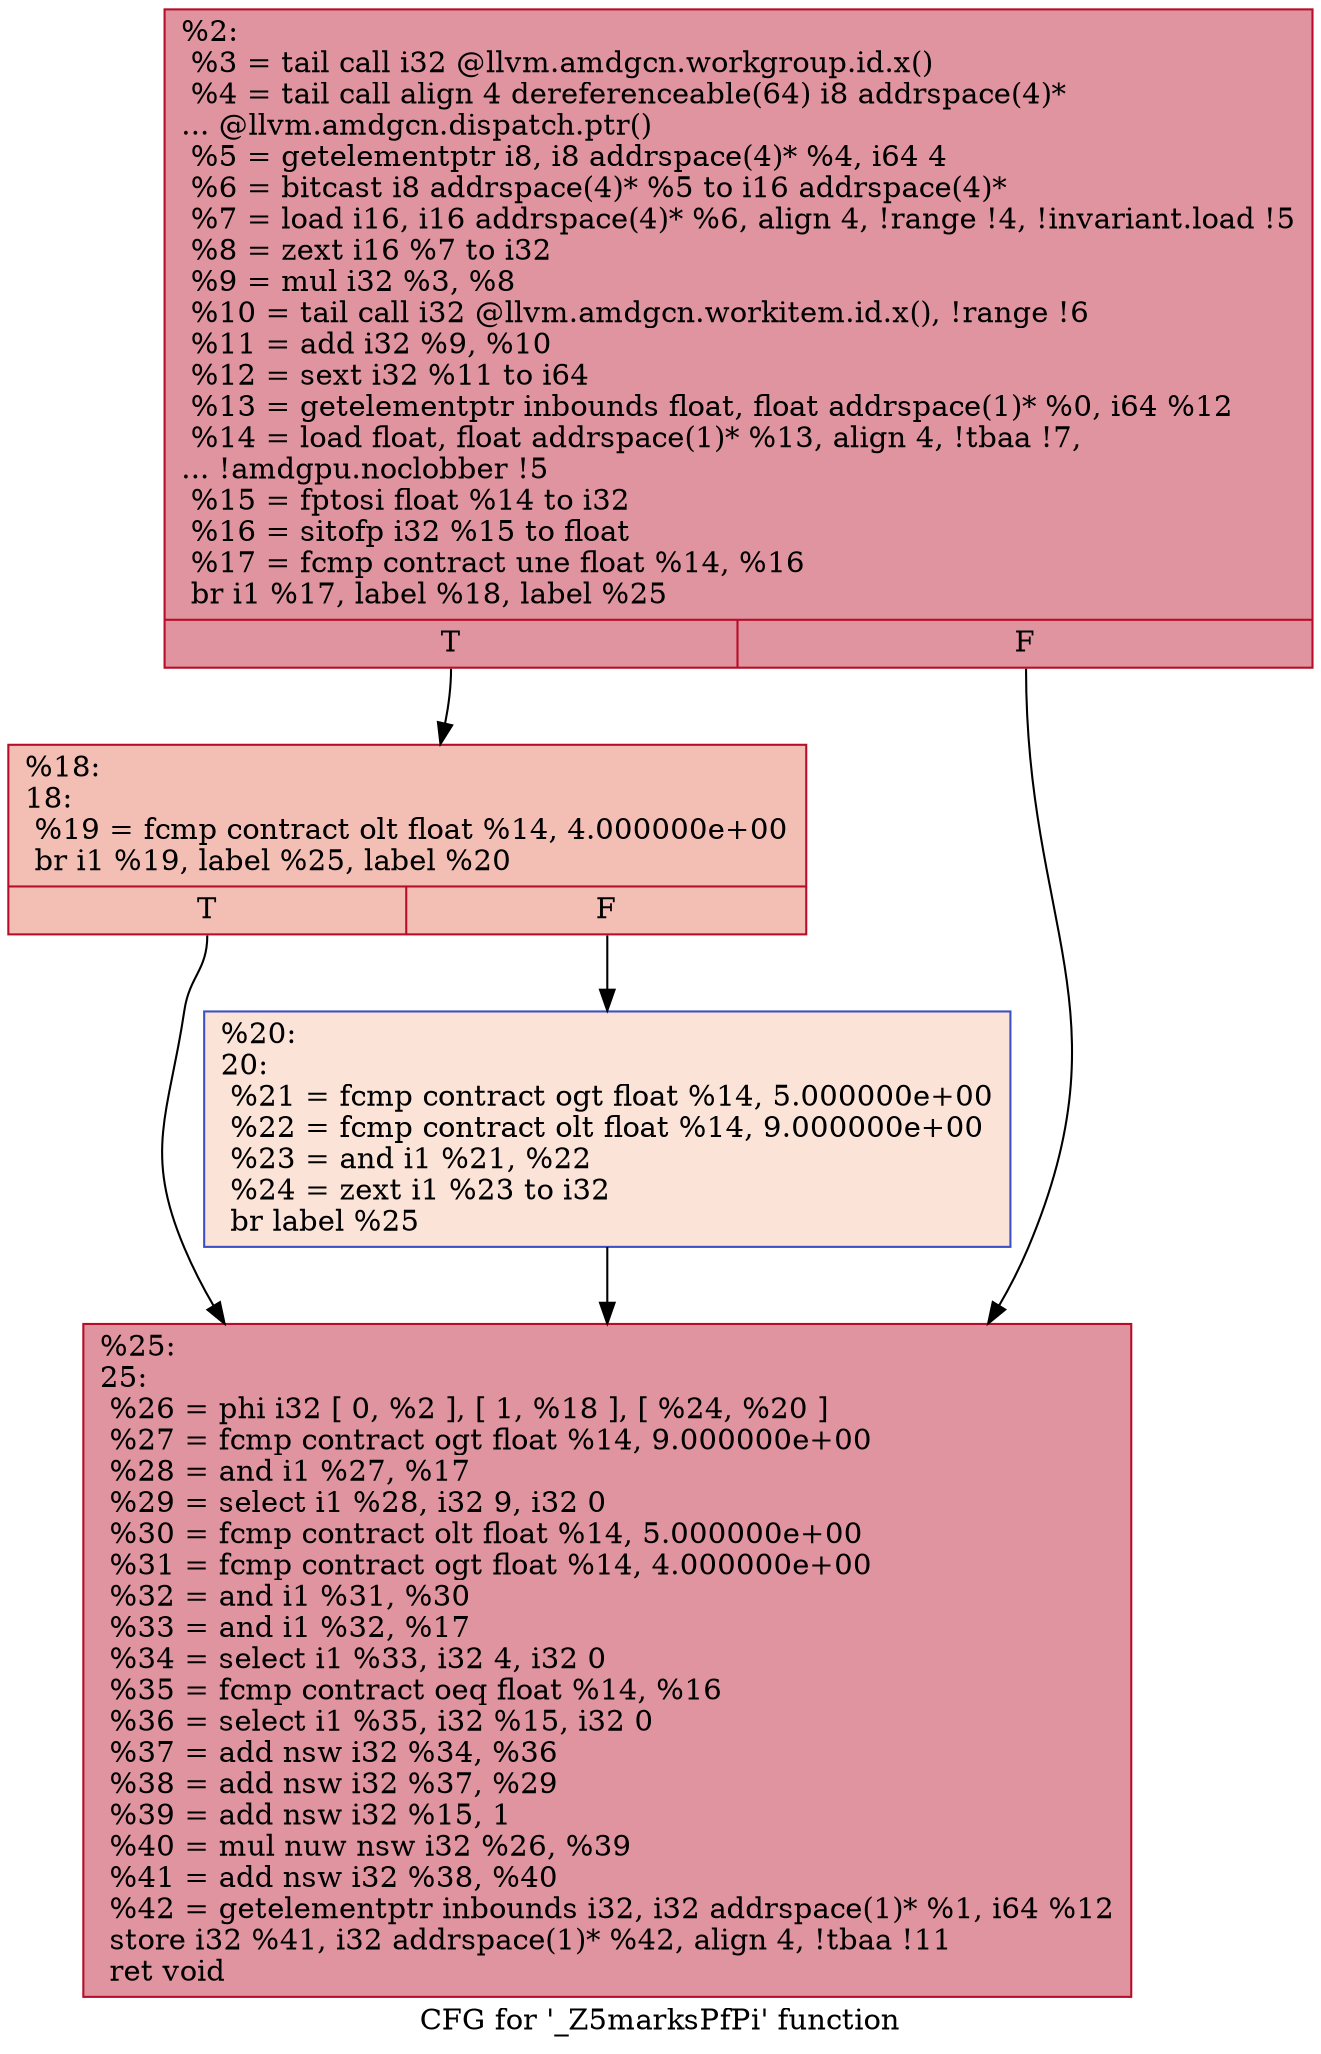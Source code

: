 digraph "CFG for '_Z5marksPfPi' function" {
	label="CFG for '_Z5marksPfPi' function";

	Node0x4ff8320 [shape=record,color="#b70d28ff", style=filled, fillcolor="#b70d2870",label="{%2:\l  %3 = tail call i32 @llvm.amdgcn.workgroup.id.x()\l  %4 = tail call align 4 dereferenceable(64) i8 addrspace(4)*\l... @llvm.amdgcn.dispatch.ptr()\l  %5 = getelementptr i8, i8 addrspace(4)* %4, i64 4\l  %6 = bitcast i8 addrspace(4)* %5 to i16 addrspace(4)*\l  %7 = load i16, i16 addrspace(4)* %6, align 4, !range !4, !invariant.load !5\l  %8 = zext i16 %7 to i32\l  %9 = mul i32 %3, %8\l  %10 = tail call i32 @llvm.amdgcn.workitem.id.x(), !range !6\l  %11 = add i32 %9, %10\l  %12 = sext i32 %11 to i64\l  %13 = getelementptr inbounds float, float addrspace(1)* %0, i64 %12\l  %14 = load float, float addrspace(1)* %13, align 4, !tbaa !7,\l... !amdgpu.noclobber !5\l  %15 = fptosi float %14 to i32\l  %16 = sitofp i32 %15 to float\l  %17 = fcmp contract une float %14, %16\l  br i1 %17, label %18, label %25\l|{<s0>T|<s1>F}}"];
	Node0x4ff8320:s0 -> Node0x4ffad10;
	Node0x4ff8320:s1 -> Node0x4ffada0;
	Node0x4ffad10 [shape=record,color="#b70d28ff", style=filled, fillcolor="#e36c5570",label="{%18:\l18:                                               \l  %19 = fcmp contract olt float %14, 4.000000e+00\l  br i1 %19, label %25, label %20\l|{<s0>T|<s1>F}}"];
	Node0x4ffad10:s0 -> Node0x4ffada0;
	Node0x4ffad10:s1 -> Node0x4ffb980;
	Node0x4ffb980 [shape=record,color="#3d50c3ff", style=filled, fillcolor="#f6bfa670",label="{%20:\l20:                                               \l  %21 = fcmp contract ogt float %14, 5.000000e+00\l  %22 = fcmp contract olt float %14, 9.000000e+00\l  %23 = and i1 %21, %22\l  %24 = zext i1 %23 to i32\l  br label %25\l}"];
	Node0x4ffb980 -> Node0x4ffada0;
	Node0x4ffada0 [shape=record,color="#b70d28ff", style=filled, fillcolor="#b70d2870",label="{%25:\l25:                                               \l  %26 = phi i32 [ 0, %2 ], [ 1, %18 ], [ %24, %20 ]\l  %27 = fcmp contract ogt float %14, 9.000000e+00\l  %28 = and i1 %27, %17\l  %29 = select i1 %28, i32 9, i32 0\l  %30 = fcmp contract olt float %14, 5.000000e+00\l  %31 = fcmp contract ogt float %14, 4.000000e+00\l  %32 = and i1 %31, %30\l  %33 = and i1 %32, %17\l  %34 = select i1 %33, i32 4, i32 0\l  %35 = fcmp contract oeq float %14, %16\l  %36 = select i1 %35, i32 %15, i32 0\l  %37 = add nsw i32 %34, %36\l  %38 = add nsw i32 %37, %29\l  %39 = add nsw i32 %15, 1\l  %40 = mul nuw nsw i32 %26, %39\l  %41 = add nsw i32 %38, %40\l  %42 = getelementptr inbounds i32, i32 addrspace(1)* %1, i64 %12\l  store i32 %41, i32 addrspace(1)* %42, align 4, !tbaa !11\l  ret void\l}"];
}
